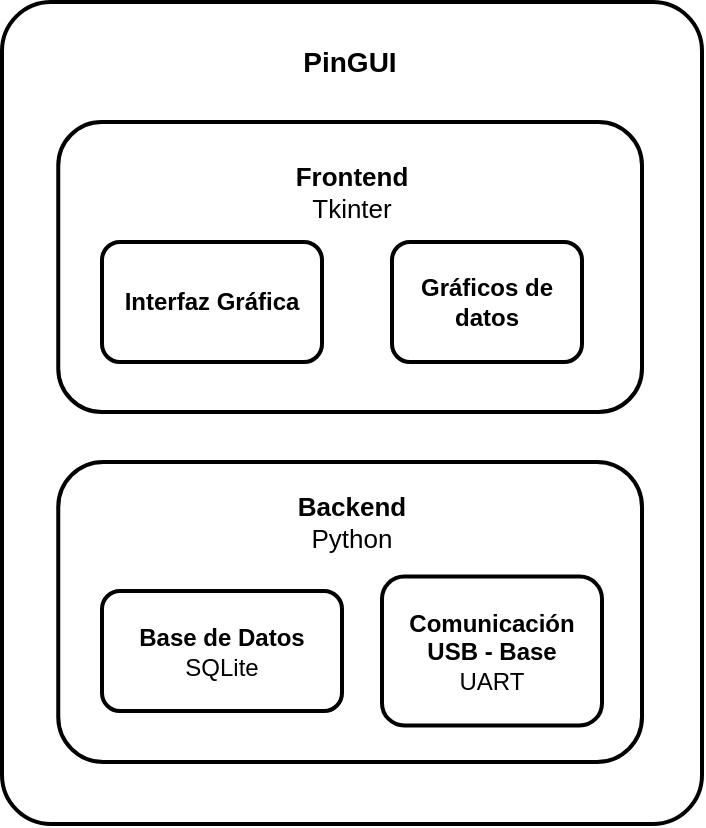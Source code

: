 <mxfile version="21.6.8" type="device">
  <diagram name="Page-1" id="w4qUZl7nRic9xNgaCiDs">
    <mxGraphModel dx="1050" dy="542" grid="1" gridSize="10" guides="1" tooltips="1" connect="1" arrows="1" fold="1" page="1" pageScale="1" pageWidth="827" pageHeight="1169" math="0" shadow="0">
      <root>
        <mxCell id="0" />
        <mxCell id="1" parent="0" />
        <mxCell id="v_9pLLNJIDL04cYkA-yU-37" value="" style="rounded=1;whiteSpace=wrap;html=1;arcSize=7;strokeWidth=2;fillColor=none;" vertex="1" parent="1">
          <mxGeometry x="230" y="230" width="350" height="411" as="geometry" />
        </mxCell>
        <mxCell id="v_9pLLNJIDL04cYkA-yU-42" value="" style="rounded=1;whiteSpace=wrap;html=1;fontStyle=0;fillColor=none;strokeWidth=2;" vertex="1" parent="1">
          <mxGeometry x="258.13" y="460" width="291.87" height="150" as="geometry" />
        </mxCell>
        <mxCell id="v_9pLLNJIDL04cYkA-yU-39" value="&lt;b&gt;Base de Datos&lt;/b&gt;&lt;br&gt;SQLite" style="rounded=1;whiteSpace=wrap;html=1;strokeWidth=2;fillColor=none;" vertex="1" parent="1">
          <mxGeometry x="280" y="524.5" width="120" height="60" as="geometry" />
        </mxCell>
        <mxCell id="v_9pLLNJIDL04cYkA-yU-40" value="Comunicación USB - Base&lt;br&gt;&lt;span style=&quot;font-weight: normal;&quot;&gt;UART&lt;/span&gt;" style="rounded=1;whiteSpace=wrap;html=1;fillColor=none;strokeWidth=2;fontStyle=1" vertex="1" parent="1">
          <mxGeometry x="420" y="517.25" width="110" height="74.5" as="geometry" />
        </mxCell>
        <mxCell id="v_9pLLNJIDL04cYkA-yU-44" value="&lt;font style=&quot;font-size: 13px;&quot;&gt;&lt;b&gt;Backend&lt;/b&gt;&lt;br&gt;Python&lt;br&gt;&lt;/font&gt;" style="text;html=1;strokeColor=none;fillColor=none;align=center;verticalAlign=middle;whiteSpace=wrap;rounded=0;" vertex="1" parent="1">
          <mxGeometry x="375" y="475" width="60" height="30" as="geometry" />
        </mxCell>
        <mxCell id="v_9pLLNJIDL04cYkA-yU-50" value="" style="group" vertex="1" connectable="0" parent="1">
          <mxGeometry x="258.13" y="270" width="291.87" height="145" as="geometry" />
        </mxCell>
        <mxCell id="v_9pLLNJIDL04cYkA-yU-51" value="" style="group" vertex="1" connectable="0" parent="v_9pLLNJIDL04cYkA-yU-50">
          <mxGeometry y="20" width="291.87" height="145" as="geometry" />
        </mxCell>
        <mxCell id="v_9pLLNJIDL04cYkA-yU-47" value="" style="rounded=1;whiteSpace=wrap;html=1;fillColor=none;strokeWidth=2;" vertex="1" parent="v_9pLLNJIDL04cYkA-yU-51">
          <mxGeometry width="291.87" height="145" as="geometry" />
        </mxCell>
        <mxCell id="v_9pLLNJIDL04cYkA-yU-38" value="&lt;b&gt;Interfaz Gráfica&lt;/b&gt;" style="rounded=1;whiteSpace=wrap;html=1;fillColor=none;strokeWidth=2;" vertex="1" parent="v_9pLLNJIDL04cYkA-yU-51">
          <mxGeometry x="21.87" y="60" width="110" height="60" as="geometry" />
        </mxCell>
        <mxCell id="v_9pLLNJIDL04cYkA-yU-48" value="&lt;font style=&quot;font-size: 13px;&quot;&gt;&lt;b&gt;Frontend&lt;/b&gt;&lt;br&gt;Tkinter&lt;br&gt;&lt;/font&gt;" style="text;html=1;strokeColor=none;fillColor=none;align=center;verticalAlign=middle;whiteSpace=wrap;rounded=0;" vertex="1" parent="v_9pLLNJIDL04cYkA-yU-51">
          <mxGeometry x="116.87" y="20" width="60" height="30" as="geometry" />
        </mxCell>
        <mxCell id="v_9pLLNJIDL04cYkA-yU-49" value="&lt;b&gt;Gráficos de datos&lt;/b&gt;" style="rounded=1;whiteSpace=wrap;html=1;fillColor=none;strokeWidth=2;" vertex="1" parent="v_9pLLNJIDL04cYkA-yU-51">
          <mxGeometry x="166.87" y="60" width="95" height="60" as="geometry" />
        </mxCell>
        <mxCell id="v_9pLLNJIDL04cYkA-yU-53" value="PinGUI" style="text;html=1;strokeColor=none;fillColor=none;align=center;verticalAlign=middle;whiteSpace=wrap;rounded=0;fontStyle=1;fontSize=14;" vertex="1" parent="1">
          <mxGeometry x="374.07" y="245" width="60" height="30" as="geometry" />
        </mxCell>
      </root>
    </mxGraphModel>
  </diagram>
</mxfile>
